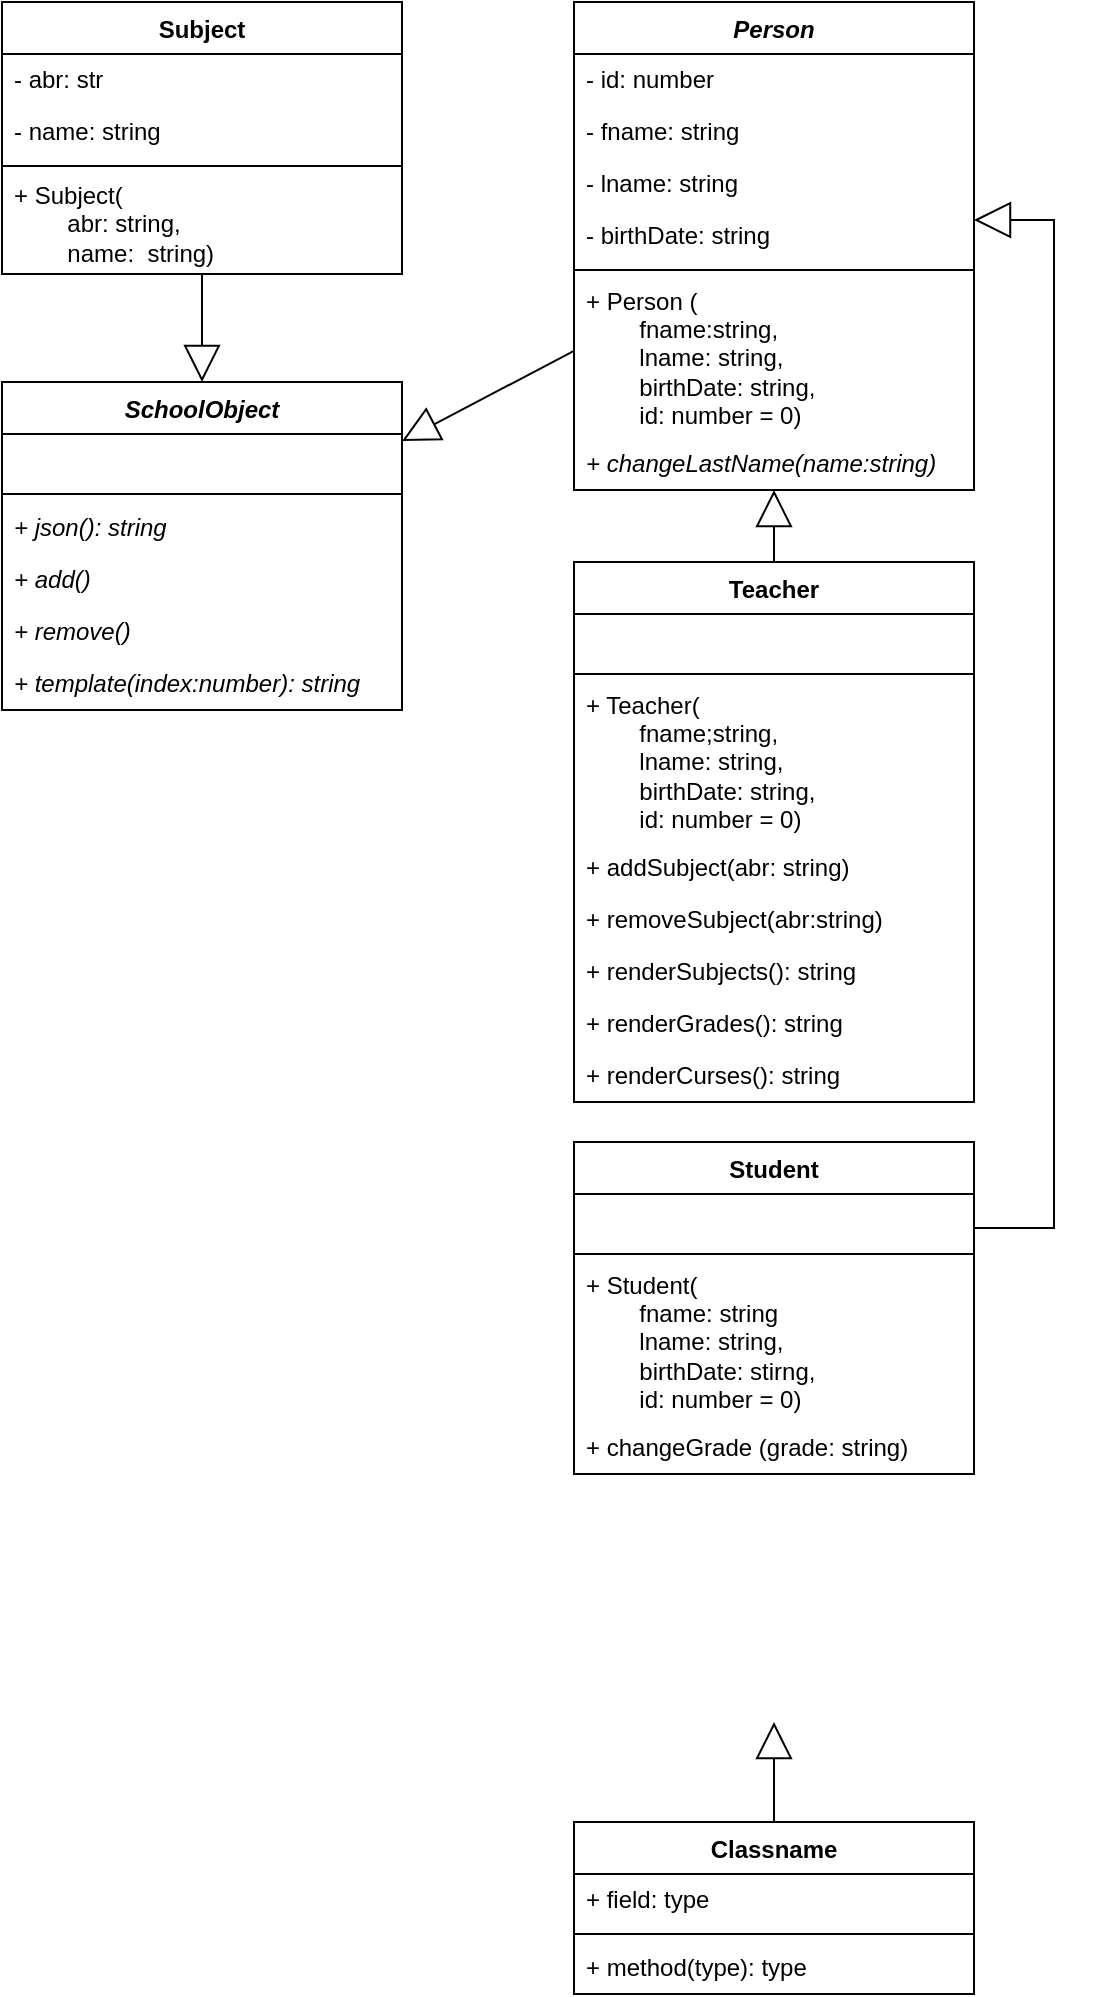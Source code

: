 <mxfile version="26.2.13">
  <diagram name="Page-1" id="W5EVbxe9hxjn3iXyUseI">
    <mxGraphModel dx="948" dy="617" grid="1" gridSize="10" guides="1" tooltips="1" connect="1" arrows="1" fold="1" page="1" pageScale="1" pageWidth="827" pageHeight="1169" math="0" shadow="0">
      <root>
        <mxCell id="0" />
        <mxCell id="1" parent="0" />
        <mxCell id="GkFdu5RXpV6OnrDrKfBH-1" value="Classname" style="swimlane;fontStyle=1;align=center;verticalAlign=top;childLayout=stackLayout;horizontal=1;startSize=26;horizontalStack=0;resizeParent=1;resizeParentMax=0;resizeLast=0;collapsible=1;marginBottom=0;whiteSpace=wrap;html=1;" vertex="1" parent="1">
          <mxGeometry x="600" y="950" width="200" height="86" as="geometry" />
        </mxCell>
        <mxCell id="GkFdu5RXpV6OnrDrKfBH-2" value="+ field: type" style="text;strokeColor=none;fillColor=none;align=left;verticalAlign=middle;spacingLeft=4;spacingRight=4;overflow=hidden;rotatable=0;points=[[0,0.5],[1,0.5]];portConstraint=eastwest;whiteSpace=wrap;html=1;" vertex="1" parent="GkFdu5RXpV6OnrDrKfBH-1">
          <mxGeometry y="26" width="200" height="26" as="geometry" />
        </mxCell>
        <mxCell id="GkFdu5RXpV6OnrDrKfBH-3" value="" style="line;strokeWidth=1;fillColor=none;align=left;verticalAlign=middle;spacingTop=-1;spacingLeft=3;spacingRight=3;rotatable=0;labelPosition=right;points=[];portConstraint=eastwest;strokeColor=inherit;" vertex="1" parent="GkFdu5RXpV6OnrDrKfBH-1">
          <mxGeometry y="52" width="200" height="8" as="geometry" />
        </mxCell>
        <mxCell id="GkFdu5RXpV6OnrDrKfBH-4" value="+ method(type): type" style="text;strokeColor=none;fillColor=none;align=left;verticalAlign=middle;spacingLeft=4;spacingRight=4;overflow=hidden;rotatable=0;points=[[0,0.5],[1,0.5]];portConstraint=eastwest;whiteSpace=wrap;html=1;" vertex="1" parent="GkFdu5RXpV6OnrDrKfBH-1">
          <mxGeometry y="60" width="200" height="26" as="geometry" />
        </mxCell>
        <mxCell id="GkFdu5RXpV6OnrDrKfBH-5" value="" style="endArrow=block;endSize=16;endFill=0;html=1;rounded=0;" edge="1" parent="1" source="GkFdu5RXpV6OnrDrKfBH-1">
          <mxGeometry width="160" relative="1" as="geometry">
            <mxPoint x="560" y="970" as="sourcePoint" />
            <mxPoint x="700" y="900" as="targetPoint" />
          </mxGeometry>
        </mxCell>
        <mxCell id="GkFdu5RXpV6OnrDrKfBH-6" value="SchoolObject" style="swimlane;fontStyle=3;align=center;verticalAlign=top;childLayout=stackLayout;horizontal=1;startSize=26;horizontalStack=0;resizeParent=1;resizeParentMax=0;resizeLast=0;collapsible=1;marginBottom=0;whiteSpace=wrap;html=1;" vertex="1" parent="1">
          <mxGeometry x="314" y="230" width="200" height="164" as="geometry" />
        </mxCell>
        <mxCell id="GkFdu5RXpV6OnrDrKfBH-7" value="&amp;nbsp;" style="text;strokeColor=none;fillColor=none;align=left;verticalAlign=middle;spacingLeft=4;spacingRight=4;overflow=hidden;rotatable=0;points=[[0,0.5],[1,0.5]];portConstraint=eastwest;whiteSpace=wrap;html=1;" vertex="1" parent="GkFdu5RXpV6OnrDrKfBH-6">
          <mxGeometry y="26" width="200" height="26" as="geometry" />
        </mxCell>
        <mxCell id="GkFdu5RXpV6OnrDrKfBH-8" value="" style="line;strokeWidth=1;fillColor=none;align=left;verticalAlign=middle;spacingTop=-1;spacingLeft=3;spacingRight=3;rotatable=0;labelPosition=right;points=[];portConstraint=eastwest;strokeColor=inherit;" vertex="1" parent="GkFdu5RXpV6OnrDrKfBH-6">
          <mxGeometry y="52" width="200" height="8" as="geometry" />
        </mxCell>
        <mxCell id="GkFdu5RXpV6OnrDrKfBH-13" value="+ json(): string" style="text;strokeColor=none;fillColor=none;align=left;verticalAlign=middle;spacingLeft=4;spacingRight=4;overflow=hidden;rotatable=0;points=[[0,0.5],[1,0.5]];portConstraint=eastwest;whiteSpace=wrap;html=1;fontStyle=2" vertex="1" parent="GkFdu5RXpV6OnrDrKfBH-6">
          <mxGeometry y="60" width="200" height="26" as="geometry" />
        </mxCell>
        <mxCell id="GkFdu5RXpV6OnrDrKfBH-9" value="+ add()" style="text;strokeColor=none;fillColor=none;align=left;verticalAlign=middle;spacingLeft=4;spacingRight=4;overflow=hidden;rotatable=0;points=[[0,0.5],[1,0.5]];portConstraint=eastwest;whiteSpace=wrap;html=1;fontStyle=2" vertex="1" parent="GkFdu5RXpV6OnrDrKfBH-6">
          <mxGeometry y="86" width="200" height="26" as="geometry" />
        </mxCell>
        <mxCell id="GkFdu5RXpV6OnrDrKfBH-11" value="+ remove()" style="text;strokeColor=none;fillColor=none;align=left;verticalAlign=middle;spacingLeft=4;spacingRight=4;overflow=hidden;rotatable=0;points=[[0,0.5],[1,0.5]];portConstraint=eastwest;whiteSpace=wrap;html=1;fontStyle=2" vertex="1" parent="GkFdu5RXpV6OnrDrKfBH-6">
          <mxGeometry y="112" width="200" height="26" as="geometry" />
        </mxCell>
        <mxCell id="GkFdu5RXpV6OnrDrKfBH-12" value="+ template(index:number): string" style="text;strokeColor=none;fillColor=none;align=left;verticalAlign=middle;spacingLeft=4;spacingRight=4;overflow=hidden;rotatable=0;points=[[0,0.5],[1,0.5]];portConstraint=eastwest;whiteSpace=wrap;html=1;fontStyle=2" vertex="1" parent="GkFdu5RXpV6OnrDrKfBH-6">
          <mxGeometry y="138" width="200" height="26" as="geometry" />
        </mxCell>
        <mxCell id="GkFdu5RXpV6OnrDrKfBH-14" value="Subject" style="swimlane;fontStyle=1;align=center;verticalAlign=top;childLayout=stackLayout;horizontal=1;startSize=26;horizontalStack=0;resizeParent=1;resizeParentMax=0;resizeLast=0;collapsible=1;marginBottom=0;whiteSpace=wrap;html=1;" vertex="1" parent="1">
          <mxGeometry x="314" y="40" width="200" height="136" as="geometry" />
        </mxCell>
        <mxCell id="GkFdu5RXpV6OnrDrKfBH-15" value="- abr: str" style="text;strokeColor=none;fillColor=none;align=left;verticalAlign=middle;spacingLeft=4;spacingRight=4;overflow=hidden;rotatable=0;points=[[0,0.5],[1,0.5]];portConstraint=eastwest;whiteSpace=wrap;html=1;" vertex="1" parent="GkFdu5RXpV6OnrDrKfBH-14">
          <mxGeometry y="26" width="200" height="26" as="geometry" />
        </mxCell>
        <mxCell id="GkFdu5RXpV6OnrDrKfBH-19" value="- name: string" style="text;strokeColor=none;fillColor=none;align=left;verticalAlign=middle;spacingLeft=4;spacingRight=4;overflow=hidden;rotatable=0;points=[[0,0.5],[1,0.5]];portConstraint=eastwest;whiteSpace=wrap;html=1;" vertex="1" parent="GkFdu5RXpV6OnrDrKfBH-14">
          <mxGeometry y="52" width="200" height="26" as="geometry" />
        </mxCell>
        <mxCell id="GkFdu5RXpV6OnrDrKfBH-16" value="" style="line;strokeWidth=1;fillColor=none;align=left;verticalAlign=middle;spacingTop=-1;spacingLeft=3;spacingRight=3;rotatable=0;labelPosition=right;points=[];portConstraint=eastwest;strokeColor=inherit;" vertex="1" parent="GkFdu5RXpV6OnrDrKfBH-14">
          <mxGeometry y="78" width="200" height="8" as="geometry" />
        </mxCell>
        <mxCell id="GkFdu5RXpV6OnrDrKfBH-17" value="&lt;div&gt;+ Subject(&lt;/div&gt;&lt;div&gt;&lt;span style=&quot;white-space: pre;&quot;&gt;&#x9;&lt;/span&gt;abr: string,&lt;/div&gt;&lt;div&gt;&lt;span style=&quot;white-space: pre;&quot;&gt;&#x9;&lt;/span&gt;name:&amp;nbsp; string)&lt;br&gt;&lt;/div&gt;" style="text;strokeColor=none;fillColor=none;align=left;verticalAlign=middle;spacingLeft=4;spacingRight=4;overflow=hidden;rotatable=0;points=[[0,0.5],[1,0.5]];portConstraint=eastwest;whiteSpace=wrap;html=1;" vertex="1" parent="GkFdu5RXpV6OnrDrKfBH-14">
          <mxGeometry y="86" width="200" height="50" as="geometry" />
        </mxCell>
        <mxCell id="GkFdu5RXpV6OnrDrKfBH-18" value="" style="endArrow=block;endSize=16;endFill=0;html=1;rounded=0;" edge="1" source="GkFdu5RXpV6OnrDrKfBH-14" parent="1" target="GkFdu5RXpV6OnrDrKfBH-6">
          <mxGeometry width="160" relative="1" as="geometry">
            <mxPoint x="274" y="90" as="sourcePoint" />
            <mxPoint x="414" y="20" as="targetPoint" />
          </mxGeometry>
        </mxCell>
        <mxCell id="GkFdu5RXpV6OnrDrKfBH-21" value="Person" style="swimlane;fontStyle=3;align=center;verticalAlign=top;childLayout=stackLayout;horizontal=1;startSize=26;horizontalStack=0;resizeParent=1;resizeParentMax=0;resizeLast=0;collapsible=1;marginBottom=0;whiteSpace=wrap;html=1;" vertex="1" parent="1">
          <mxGeometry x="600" y="40" width="200" height="244" as="geometry" />
        </mxCell>
        <mxCell id="GkFdu5RXpV6OnrDrKfBH-22" value="- id: number" style="text;strokeColor=none;fillColor=none;align=left;verticalAlign=middle;spacingLeft=4;spacingRight=4;overflow=hidden;rotatable=0;points=[[0,0.5],[1,0.5]];portConstraint=eastwest;whiteSpace=wrap;html=1;" vertex="1" parent="GkFdu5RXpV6OnrDrKfBH-21">
          <mxGeometry y="26" width="200" height="26" as="geometry" />
        </mxCell>
        <mxCell id="GkFdu5RXpV6OnrDrKfBH-26" value="- fname: string" style="text;strokeColor=none;fillColor=none;align=left;verticalAlign=middle;spacingLeft=4;spacingRight=4;overflow=hidden;rotatable=0;points=[[0,0.5],[1,0.5]];portConstraint=eastwest;whiteSpace=wrap;html=1;" vertex="1" parent="GkFdu5RXpV6OnrDrKfBH-21">
          <mxGeometry y="52" width="200" height="26" as="geometry" />
        </mxCell>
        <mxCell id="GkFdu5RXpV6OnrDrKfBH-27" value="- lname: string" style="text;strokeColor=none;fillColor=none;align=left;verticalAlign=middle;spacingLeft=4;spacingRight=4;overflow=hidden;rotatable=0;points=[[0,0.5],[1,0.5]];portConstraint=eastwest;whiteSpace=wrap;html=1;" vertex="1" parent="GkFdu5RXpV6OnrDrKfBH-21">
          <mxGeometry y="78" width="200" height="26" as="geometry" />
        </mxCell>
        <mxCell id="GkFdu5RXpV6OnrDrKfBH-28" value="- birthDate: string" style="text;strokeColor=none;fillColor=none;align=left;verticalAlign=middle;spacingLeft=4;spacingRight=4;overflow=hidden;rotatable=0;points=[[0,0.5],[1,0.5]];portConstraint=eastwest;whiteSpace=wrap;html=1;" vertex="1" parent="GkFdu5RXpV6OnrDrKfBH-21">
          <mxGeometry y="104" width="200" height="26" as="geometry" />
        </mxCell>
        <mxCell id="GkFdu5RXpV6OnrDrKfBH-23" value="" style="line;strokeWidth=1;fillColor=none;align=left;verticalAlign=middle;spacingTop=-1;spacingLeft=3;spacingRight=3;rotatable=0;labelPosition=right;points=[];portConstraint=eastwest;strokeColor=inherit;" vertex="1" parent="GkFdu5RXpV6OnrDrKfBH-21">
          <mxGeometry y="130" width="200" height="8" as="geometry" />
        </mxCell>
        <mxCell id="GkFdu5RXpV6OnrDrKfBH-24" value="&lt;div&gt;+ Person (&lt;/div&gt;&lt;div&gt;&lt;span style=&quot;white-space: pre;&quot;&gt;&#x9;&lt;/span&gt;fname:string,&lt;/div&gt;&lt;div&gt;&lt;span style=&quot;white-space: pre;&quot;&gt;&#x9;&lt;/span&gt;lname: string,&lt;/div&gt;&lt;div&gt;&lt;span style=&quot;white-space: pre;&quot;&gt;&#x9;&lt;/span&gt;birthDate: string,&lt;/div&gt;&lt;div&gt;&lt;span style=&quot;white-space: pre;&quot;&gt;&#x9;&lt;/span&gt;id: number = 0)&lt;br&gt;&lt;/div&gt;" style="text;strokeColor=none;fillColor=none;align=left;verticalAlign=middle;spacingLeft=4;spacingRight=4;overflow=hidden;rotatable=0;points=[[0,0.5],[1,0.5]];portConstraint=eastwest;whiteSpace=wrap;html=1;" vertex="1" parent="GkFdu5RXpV6OnrDrKfBH-21">
          <mxGeometry y="138" width="200" height="80" as="geometry" />
        </mxCell>
        <mxCell id="GkFdu5RXpV6OnrDrKfBH-45" value="+ changeLastName(name:string)" style="text;strokeColor=none;fillColor=none;align=left;verticalAlign=middle;spacingLeft=4;spacingRight=4;overflow=hidden;rotatable=0;points=[[0,0.5],[1,0.5]];portConstraint=eastwest;whiteSpace=wrap;html=1;fontStyle=2" vertex="1" parent="GkFdu5RXpV6OnrDrKfBH-21">
          <mxGeometry y="218" width="200" height="26" as="geometry" />
        </mxCell>
        <mxCell id="GkFdu5RXpV6OnrDrKfBH-25" value="" style="endArrow=block;endSize=16;endFill=0;html=1;rounded=0;" edge="1" source="GkFdu5RXpV6OnrDrKfBH-21" parent="1" target="GkFdu5RXpV6OnrDrKfBH-6">
          <mxGeometry width="160" relative="1" as="geometry">
            <mxPoint x="560" y="60" as="sourcePoint" />
            <mxPoint x="535.668" y="230" as="targetPoint" />
          </mxGeometry>
        </mxCell>
        <mxCell id="GkFdu5RXpV6OnrDrKfBH-30" value="Teacher" style="swimlane;fontStyle=1;align=center;verticalAlign=top;childLayout=stackLayout;horizontal=1;startSize=26;horizontalStack=0;resizeParent=1;resizeParentMax=0;resizeLast=0;collapsible=1;marginBottom=0;whiteSpace=wrap;html=1;" vertex="1" parent="1">
          <mxGeometry x="600" y="320" width="200" height="270" as="geometry" />
        </mxCell>
        <mxCell id="GkFdu5RXpV6OnrDrKfBH-31" value="&amp;nbsp;" style="text;strokeColor=none;fillColor=none;align=left;verticalAlign=middle;spacingLeft=4;spacingRight=4;overflow=hidden;rotatable=0;points=[[0,0.5],[1,0.5]];portConstraint=eastwest;whiteSpace=wrap;html=1;" vertex="1" parent="GkFdu5RXpV6OnrDrKfBH-30">
          <mxGeometry y="26" width="200" height="26" as="geometry" />
        </mxCell>
        <mxCell id="GkFdu5RXpV6OnrDrKfBH-32" value="" style="line;strokeWidth=1;fillColor=none;align=left;verticalAlign=middle;spacingTop=-1;spacingLeft=3;spacingRight=3;rotatable=0;labelPosition=right;points=[];portConstraint=eastwest;strokeColor=inherit;" vertex="1" parent="GkFdu5RXpV6OnrDrKfBH-30">
          <mxGeometry y="52" width="200" height="8" as="geometry" />
        </mxCell>
        <mxCell id="GkFdu5RXpV6OnrDrKfBH-37" value="&lt;div&gt;+ Teacher(&lt;/div&gt;&lt;div&gt;&lt;span style=&quot;white-space: pre;&quot;&gt;&#x9;&lt;/span&gt;fname;string,&lt;/div&gt;&lt;div&gt;&lt;span style=&quot;white-space: pre;&quot;&gt;&#x9;&lt;/span&gt;lname: string,&lt;/div&gt;&lt;div&gt;&lt;span style=&quot;white-space: pre;&quot;&gt;&#x9;&lt;/span&gt;birthDate: string,&lt;/div&gt;&lt;div&gt;&lt;span style=&quot;white-space: pre;&quot;&gt;&#x9;&lt;/span&gt;id: number = 0)&lt;br&gt;&lt;/div&gt;" style="text;strokeColor=none;fillColor=none;align=left;verticalAlign=middle;spacingLeft=4;spacingRight=4;overflow=hidden;rotatable=0;points=[[0,0.5],[1,0.5]];portConstraint=eastwest;whiteSpace=wrap;html=1;" vertex="1" parent="GkFdu5RXpV6OnrDrKfBH-30">
          <mxGeometry y="60" width="200" height="80" as="geometry" />
        </mxCell>
        <mxCell id="GkFdu5RXpV6OnrDrKfBH-33" value="+ addSubject(abr: string)" style="text;strokeColor=none;fillColor=none;align=left;verticalAlign=middle;spacingLeft=4;spacingRight=4;overflow=hidden;rotatable=0;points=[[0,0.5],[1,0.5]];portConstraint=eastwest;whiteSpace=wrap;html=1;" vertex="1" parent="GkFdu5RXpV6OnrDrKfBH-30">
          <mxGeometry y="140" width="200" height="26" as="geometry" />
        </mxCell>
        <mxCell id="GkFdu5RXpV6OnrDrKfBH-35" value="+ removeSubject(abr:string)" style="text;strokeColor=none;fillColor=none;align=left;verticalAlign=middle;spacingLeft=4;spacingRight=4;overflow=hidden;rotatable=0;points=[[0,0.5],[1,0.5]];portConstraint=eastwest;whiteSpace=wrap;html=1;" vertex="1" parent="GkFdu5RXpV6OnrDrKfBH-30">
          <mxGeometry y="166" width="200" height="26" as="geometry" />
        </mxCell>
        <mxCell id="GkFdu5RXpV6OnrDrKfBH-36" value="+ renderSubjects(): string" style="text;strokeColor=none;fillColor=none;align=left;verticalAlign=middle;spacingLeft=4;spacingRight=4;overflow=hidden;rotatable=0;points=[[0,0.5],[1,0.5]];portConstraint=eastwest;whiteSpace=wrap;html=1;" vertex="1" parent="GkFdu5RXpV6OnrDrKfBH-30">
          <mxGeometry y="192" width="200" height="26" as="geometry" />
        </mxCell>
        <mxCell id="GkFdu5RXpV6OnrDrKfBH-38" value="+ renderGrades(): string" style="text;strokeColor=none;fillColor=none;align=left;verticalAlign=middle;spacingLeft=4;spacingRight=4;overflow=hidden;rotatable=0;points=[[0,0.5],[1,0.5]];portConstraint=eastwest;whiteSpace=wrap;html=1;" vertex="1" parent="GkFdu5RXpV6OnrDrKfBH-30">
          <mxGeometry y="218" width="200" height="26" as="geometry" />
        </mxCell>
        <mxCell id="GkFdu5RXpV6OnrDrKfBH-39" value="+ renderCurses(): string" style="text;strokeColor=none;fillColor=none;align=left;verticalAlign=middle;spacingLeft=4;spacingRight=4;overflow=hidden;rotatable=0;points=[[0,0.5],[1,0.5]];portConstraint=eastwest;whiteSpace=wrap;html=1;" vertex="1" parent="GkFdu5RXpV6OnrDrKfBH-30">
          <mxGeometry y="244" width="200" height="26" as="geometry" />
        </mxCell>
        <mxCell id="GkFdu5RXpV6OnrDrKfBH-34" value="" style="endArrow=block;endSize=16;endFill=0;html=1;rounded=0;" edge="1" source="GkFdu5RXpV6OnrDrKfBH-30" parent="1" target="GkFdu5RXpV6OnrDrKfBH-21">
          <mxGeometry width="160" relative="1" as="geometry">
            <mxPoint x="550" y="390" as="sourcePoint" />
            <mxPoint x="690" y="320" as="targetPoint" />
          </mxGeometry>
        </mxCell>
        <mxCell id="GkFdu5RXpV6OnrDrKfBH-40" value="Student" style="swimlane;fontStyle=1;align=center;verticalAlign=top;childLayout=stackLayout;horizontal=1;startSize=26;horizontalStack=0;resizeParent=1;resizeParentMax=0;resizeLast=0;collapsible=1;marginBottom=0;whiteSpace=wrap;html=1;" vertex="1" parent="1">
          <mxGeometry x="600" y="610" width="200" height="166" as="geometry" />
        </mxCell>
        <mxCell id="GkFdu5RXpV6OnrDrKfBH-41" value="&amp;nbsp;" style="text;strokeColor=none;fillColor=none;align=left;verticalAlign=middle;spacingLeft=4;spacingRight=4;overflow=hidden;rotatable=0;points=[[0,0.5],[1,0.5]];portConstraint=eastwest;whiteSpace=wrap;html=1;" vertex="1" parent="GkFdu5RXpV6OnrDrKfBH-40">
          <mxGeometry y="26" width="200" height="26" as="geometry" />
        </mxCell>
        <mxCell id="GkFdu5RXpV6OnrDrKfBH-42" value="" style="line;strokeWidth=1;fillColor=none;align=left;verticalAlign=middle;spacingTop=-1;spacingLeft=3;spacingRight=3;rotatable=0;labelPosition=right;points=[];portConstraint=eastwest;strokeColor=inherit;" vertex="1" parent="GkFdu5RXpV6OnrDrKfBH-40">
          <mxGeometry y="52" width="200" height="8" as="geometry" />
        </mxCell>
        <mxCell id="GkFdu5RXpV6OnrDrKfBH-43" value="&lt;div&gt;+ Student(&lt;/div&gt;&lt;div&gt;&lt;span style=&quot;white-space: pre;&quot;&gt;&#x9;fname: string&lt;/span&gt;&lt;/div&gt;&lt;div&gt;&lt;span style=&quot;white-space: pre;&quot;&gt;&lt;span style=&quot;white-space: pre;&quot;&gt;&#x9;&lt;/span&gt;lname: string,&lt;/span&gt;&lt;/div&gt;&lt;div&gt;&lt;span style=&quot;white-space: pre;&quot;&gt;&lt;span style=&quot;white-space: pre;&quot;&gt;&#x9;&lt;/span&gt;birthDate: stirng,&lt;/span&gt;&lt;/div&gt;&lt;div&gt;&lt;span style=&quot;white-space: pre;&quot;&gt;&lt;span style=&quot;white-space: pre;&quot;&gt;&#x9;&lt;/span&gt;id: number = 0)&lt;br&gt;&lt;/span&gt;&lt;/div&gt;" style="text;strokeColor=none;fillColor=none;align=left;verticalAlign=middle;spacingLeft=4;spacingRight=4;overflow=hidden;rotatable=0;points=[[0,0.5],[1,0.5]];portConstraint=eastwest;whiteSpace=wrap;html=1;" vertex="1" parent="GkFdu5RXpV6OnrDrKfBH-40">
          <mxGeometry y="60" width="200" height="80" as="geometry" />
        </mxCell>
        <mxCell id="GkFdu5RXpV6OnrDrKfBH-46" value="+ changeGrade (grade: string)" style="text;strokeColor=none;fillColor=none;align=left;verticalAlign=middle;spacingLeft=4;spacingRight=4;overflow=hidden;rotatable=0;points=[[0,0.5],[1,0.5]];portConstraint=eastwest;whiteSpace=wrap;html=1;" vertex="1" parent="GkFdu5RXpV6OnrDrKfBH-40">
          <mxGeometry y="140" width="200" height="26" as="geometry" />
        </mxCell>
        <mxCell id="GkFdu5RXpV6OnrDrKfBH-44" value="" style="endArrow=block;endSize=16;endFill=0;html=1;rounded=0;edgeStyle=orthogonalEdgeStyle;" edge="1" source="GkFdu5RXpV6OnrDrKfBH-40" parent="1" target="GkFdu5RXpV6OnrDrKfBH-21">
          <mxGeometry width="160" relative="1" as="geometry">
            <mxPoint x="560" y="680" as="sourcePoint" />
            <mxPoint x="550" y="450" as="targetPoint" />
            <Array as="points">
              <mxPoint x="840" y="653" />
              <mxPoint x="840" y="149" />
            </Array>
          </mxGeometry>
        </mxCell>
      </root>
    </mxGraphModel>
  </diagram>
</mxfile>
